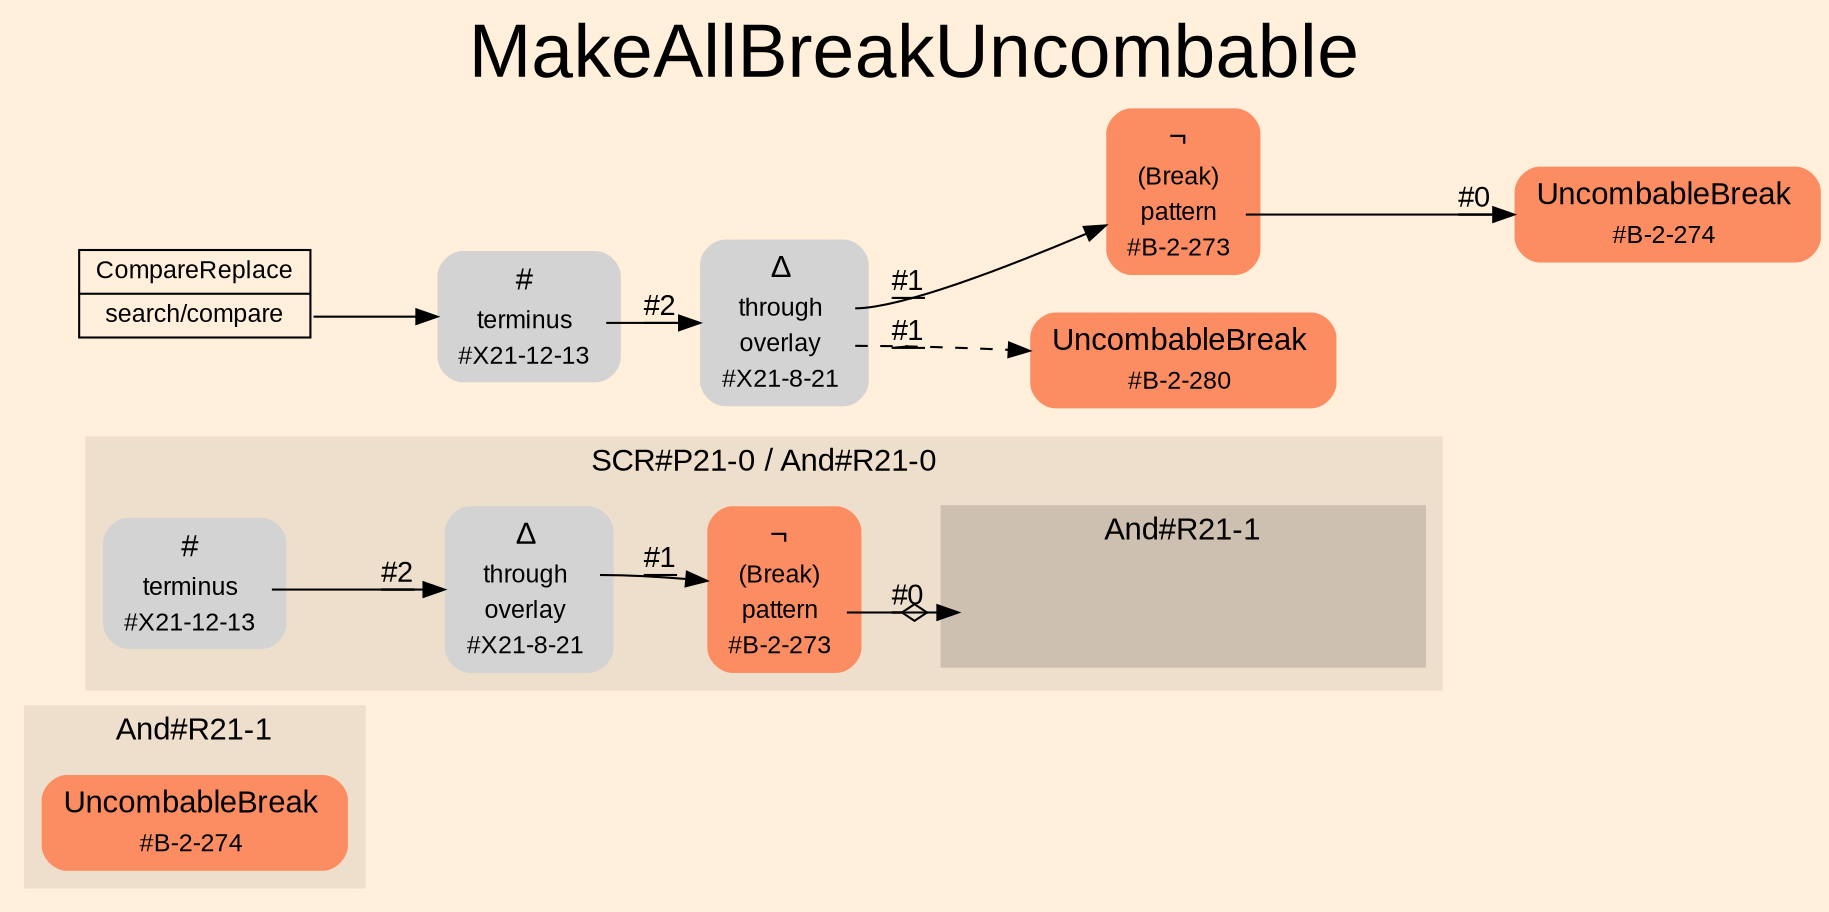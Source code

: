 digraph "MakeAllBreakUncombable" {
label = "MakeAllBreakUncombable"
labelloc = t
fontsize = "36"
graph [
    rankdir = "LR"
    ranksep = 0.3
    bgcolor = antiquewhite1
    color = black
    fontcolor = black
    fontname = "Arial"
];
node [
    fontname = "Arial"
];
edge [
    fontname = "Arial"
];

// -------------------- figure And#R21-1 --------------------
// -------- region And#R21-1 ----------
subgraph "clusterAnd#R21-1" {
    label = "And#R21-1"
    style = "filled"
    color = antiquewhite2
    fontsize = "15"
    "And#R21-1/#B-2-274" [
        // -------- block And#R21-1/#B-2-274 ----------
        shape = "plaintext"
        fillcolor = "/set28/2"
        label = <<TABLE BORDER="0" CELLBORDER="0" CELLSPACING="0">
         <TR><TD><FONT POINT-SIZE="15.0">UncombableBreak</FONT></TD><TD></TD></TR>
         <TR><TD>#B-2-274</TD><TD PORT="port0"></TD></TR>
        </TABLE>>
        style = "rounded,filled"
        fontsize = "12"
    ];
    
}


// -------------------- figure And#R21-0 --------------------
// -------- region And#R21-0 ----------
subgraph "clusterAnd#R21-0" {
    label = "SCR#P21-0 / And#R21-0"
    style = "filled"
    color = antiquewhite2
    fontsize = "15"
    "And#R21-0/#X21-8-21" [
        // -------- block And#R21-0/#X21-8-21 ----------
        shape = "plaintext"
        label = <<TABLE BORDER="0" CELLBORDER="0" CELLSPACING="0">
         <TR><TD><FONT POINT-SIZE="15.0">Δ</FONT></TD><TD></TD></TR>
         <TR><TD>through</TD><TD PORT="port0"></TD></TR>
         <TR><TD>overlay</TD><TD PORT="port1"></TD></TR>
         <TR><TD>#X21-8-21</TD><TD PORT="port2"></TD></TR>
        </TABLE>>
        style = "rounded,filled"
        fontsize = "12"
    ];
    
    "And#R21-0/#X21-12-13" [
        // -------- block And#R21-0/#X21-12-13 ----------
        shape = "plaintext"
        label = <<TABLE BORDER="0" CELLBORDER="0" CELLSPACING="0">
         <TR><TD><FONT POINT-SIZE="15.0">#</FONT></TD><TD></TD></TR>
         <TR><TD>terminus</TD><TD PORT="port0"></TD></TR>
         <TR><TD>#X21-12-13</TD><TD PORT="port1"></TD></TR>
        </TABLE>>
        style = "rounded,filled"
        fontsize = "12"
    ];
    
    "And#R21-0/#B-2-273" [
        // -------- block And#R21-0/#B-2-273 ----------
        shape = "plaintext"
        fillcolor = "/set28/2"
        label = <<TABLE BORDER="0" CELLBORDER="0" CELLSPACING="0">
         <TR><TD><FONT POINT-SIZE="15.0">¬</FONT></TD><TD></TD></TR>
         <TR><TD>(Break)</TD><TD PORT="port0"></TD></TR>
         <TR><TD>pattern</TD><TD PORT="port1"></TD></TR>
         <TR><TD>#B-2-273</TD><TD PORT="port2"></TD></TR>
        </TABLE>>
        style = "rounded,filled"
        fontsize = "12"
    ];
    
    // -------- region And#R21-0/And#R21-1 ----------
    subgraph "clusterAnd#R21-0/And#R21-1" {
        label = "And#R21-1"
        style = "filled"
        color = antiquewhite3
        fontsize = "15"
        "And#R21-0/And#R21-1/#B-2-274" [
            // -------- block And#R21-0/And#R21-1/#B-2-274 ----------
            shape = none
            fillcolor = "/set28/2"
            style = "invisible"
        ];
        
    }
    
}

"And#R21-0/#X21-8-21":port0 -> "And#R21-0/#B-2-273" [
    label = "#1"
    decorate = true
    color = black
    fontcolor = black
];

"And#R21-0/#X21-12-13":port0 -> "And#R21-0/#X21-8-21" [
    label = "#2"
    decorate = true
    color = black
    fontcolor = black
];

"And#R21-0/#B-2-273":port1 -> "And#R21-0/And#R21-1/#B-2-274" [
    arrowhead="normalnoneodiamond"
    label = "#0"
    decorate = true
    color = black
    fontcolor = black
];


// -------------------- transformation figure --------------------
"CR#X21-10-21" [
    // -------- block CR#X21-10-21 ----------
    shape = "record"
    fillcolor = antiquewhite1
    label = "<fixed> CompareReplace | <port0> search/compare"
    style = "filled"
    fontsize = "12"
    color = black
    fontcolor = black
];

"#X21-12-13" [
    // -------- block #X21-12-13 ----------
    shape = "plaintext"
    label = <<TABLE BORDER="0" CELLBORDER="0" CELLSPACING="0">
     <TR><TD><FONT POINT-SIZE="15.0">#</FONT></TD><TD></TD></TR>
     <TR><TD>terminus</TD><TD PORT="port0"></TD></TR>
     <TR><TD>#X21-12-13</TD><TD PORT="port1"></TD></TR>
    </TABLE>>
    style = "rounded,filled"
    fontsize = "12"
];

"#X21-8-21" [
    // -------- block #X21-8-21 ----------
    shape = "plaintext"
    label = <<TABLE BORDER="0" CELLBORDER="0" CELLSPACING="0">
     <TR><TD><FONT POINT-SIZE="15.0">Δ</FONT></TD><TD></TD></TR>
     <TR><TD>through</TD><TD PORT="port0"></TD></TR>
     <TR><TD>overlay</TD><TD PORT="port1"></TD></TR>
     <TR><TD>#X21-8-21</TD><TD PORT="port2"></TD></TR>
    </TABLE>>
    style = "rounded,filled"
    fontsize = "12"
];

"#B-2-273" [
    // -------- block #B-2-273 ----------
    shape = "plaintext"
    fillcolor = "/set28/2"
    label = <<TABLE BORDER="0" CELLBORDER="0" CELLSPACING="0">
     <TR><TD><FONT POINT-SIZE="15.0">¬</FONT></TD><TD></TD></TR>
     <TR><TD>(Break)</TD><TD PORT="port0"></TD></TR>
     <TR><TD>pattern</TD><TD PORT="port1"></TD></TR>
     <TR><TD>#B-2-273</TD><TD PORT="port2"></TD></TR>
    </TABLE>>
    style = "rounded,filled"
    fontsize = "12"
];

"#B-2-274" [
    // -------- block #B-2-274 ----------
    shape = "plaintext"
    fillcolor = "/set28/2"
    label = <<TABLE BORDER="0" CELLBORDER="0" CELLSPACING="0">
     <TR><TD><FONT POINT-SIZE="15.0">UncombableBreak</FONT></TD><TD></TD></TR>
     <TR><TD>#B-2-274</TD><TD PORT="port0"></TD></TR>
    </TABLE>>
    style = "rounded,filled"
    fontsize = "12"
];

"#B-2-280" [
    // -------- block #B-2-280 ----------
    shape = "plaintext"
    fillcolor = "/set28/2"
    label = <<TABLE BORDER="0" CELLBORDER="0" CELLSPACING="0">
     <TR><TD><FONT POINT-SIZE="15.0">UncombableBreak</FONT></TD><TD></TD></TR>
     <TR><TD>#B-2-280</TD><TD PORT="port0"></TD></TR>
    </TABLE>>
    style = "rounded,filled"
    fontsize = "12"
];

"CR#X21-10-21":port0 -> "#X21-12-13" [
    label = ""
    decorate = true
    color = black
    fontcolor = black
];

"#X21-12-13":port0 -> "#X21-8-21" [
    label = "#2"
    decorate = true
    color = black
    fontcolor = black
];

"#X21-8-21":port0 -> "#B-2-273" [
    label = "#1"
    decorate = true
    color = black
    fontcolor = black
];

"#X21-8-21":port1 -> "#B-2-280" [
    style="dashed"
    label = "#1"
    decorate = true
    color = black
    fontcolor = black
];

"#B-2-273":port1 -> "#B-2-274" [
    label = "#0"
    decorate = true
    color = black
    fontcolor = black
];


}
